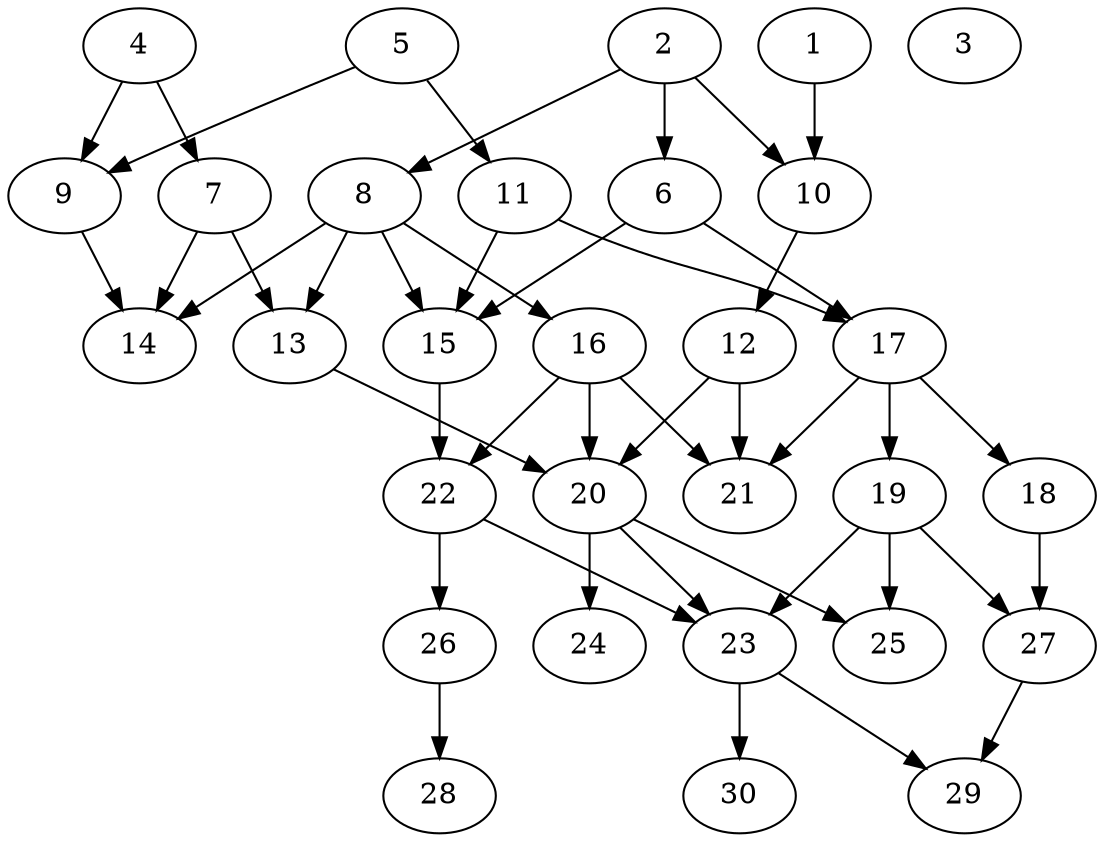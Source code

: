 // DAG automatically generated by daggen at Thu Oct  3 14:04:19 2019
// ./daggen --dot -n 30 --ccr 0.4 --fat 0.5 --regular 0.7 --density 0.5 --mindata 5242880 --maxdata 52428800 
digraph G {
  1 [size="73840640", alpha="0.11", expect_size="29536256"] 
  1 -> 10 [size ="29536256"]
  2 [size="80870400", alpha="0.19", expect_size="32348160"] 
  2 -> 6 [size ="32348160"]
  2 -> 8 [size ="32348160"]
  2 -> 10 [size ="32348160"]
  3 [size="106122240", alpha="0.17", expect_size="42448896"] 
  4 [size="104529920", alpha="0.16", expect_size="41811968"] 
  4 -> 7 [size ="41811968"]
  4 -> 9 [size ="41811968"]
  5 [size="89866240", alpha="0.12", expect_size="35946496"] 
  5 -> 9 [size ="35946496"]
  5 -> 11 [size ="35946496"]
  6 [size="79618560", alpha="0.03", expect_size="31847424"] 
  6 -> 15 [size ="31847424"]
  6 -> 17 [size ="31847424"]
  7 [size="102389760", alpha="0.10", expect_size="40955904"] 
  7 -> 13 [size ="40955904"]
  7 -> 14 [size ="40955904"]
  8 [size="77209600", alpha="0.02", expect_size="30883840"] 
  8 -> 13 [size ="30883840"]
  8 -> 14 [size ="30883840"]
  8 -> 15 [size ="30883840"]
  8 -> 16 [size ="30883840"]
  9 [size="51153920", alpha="0.01", expect_size="20461568"] 
  9 -> 14 [size ="20461568"]
  10 [size="40133120", alpha="0.18", expect_size="16053248"] 
  10 -> 12 [size ="16053248"]
  11 [size="99153920", alpha="0.07", expect_size="39661568"] 
  11 -> 15 [size ="39661568"]
  11 -> 17 [size ="39661568"]
  12 [size="44751360", alpha="0.05", expect_size="17900544"] 
  12 -> 20 [size ="17900544"]
  12 -> 21 [size ="17900544"]
  13 [size="40519680", alpha="0.16", expect_size="16207872"] 
  13 -> 20 [size ="16207872"]
  14 [size="25666560", alpha="0.09", expect_size="10266624"] 
  15 [size="121830400", alpha="0.01", expect_size="48732160"] 
  15 -> 22 [size ="48732160"]
  16 [size="72624640", alpha="0.14", expect_size="29049856"] 
  16 -> 20 [size ="29049856"]
  16 -> 21 [size ="29049856"]
  16 -> 22 [size ="29049856"]
  17 [size="91281920", alpha="0.02", expect_size="36512768"] 
  17 -> 18 [size ="36512768"]
  17 -> 19 [size ="36512768"]
  17 -> 21 [size ="36512768"]
  18 [size="35171840", alpha="0.16", expect_size="14068736"] 
  18 -> 27 [size ="14068736"]
  19 [size="49523200", alpha="0.06", expect_size="19809280"] 
  19 -> 23 [size ="19809280"]
  19 -> 25 [size ="19809280"]
  19 -> 27 [size ="19809280"]
  20 [size="57236480", alpha="0.07", expect_size="22894592"] 
  20 -> 23 [size ="22894592"]
  20 -> 24 [size ="22894592"]
  20 -> 25 [size ="22894592"]
  21 [size="44561920", alpha="0.18", expect_size="17824768"] 
  22 [size="83463680", alpha="0.20", expect_size="33385472"] 
  22 -> 23 [size ="33385472"]
  22 -> 26 [size ="33385472"]
  23 [size="113315840", alpha="0.18", expect_size="45326336"] 
  23 -> 29 [size ="45326336"]
  23 -> 30 [size ="45326336"]
  24 [size="92454400", alpha="0.12", expect_size="36981760"] 
  25 [size="26467840", alpha="0.19", expect_size="10587136"] 
  26 [size="31349760", alpha="0.17", expect_size="12539904"] 
  26 -> 28 [size ="12539904"]
  27 [size="114987520", alpha="0.10", expect_size="45995008"] 
  27 -> 29 [size ="45995008"]
  28 [size="127349760", alpha="0.14", expect_size="50939904"] 
  29 [size="103662080", alpha="0.04", expect_size="41464832"] 
  30 [size="20275200", alpha="0.19", expect_size="8110080"] 
}
